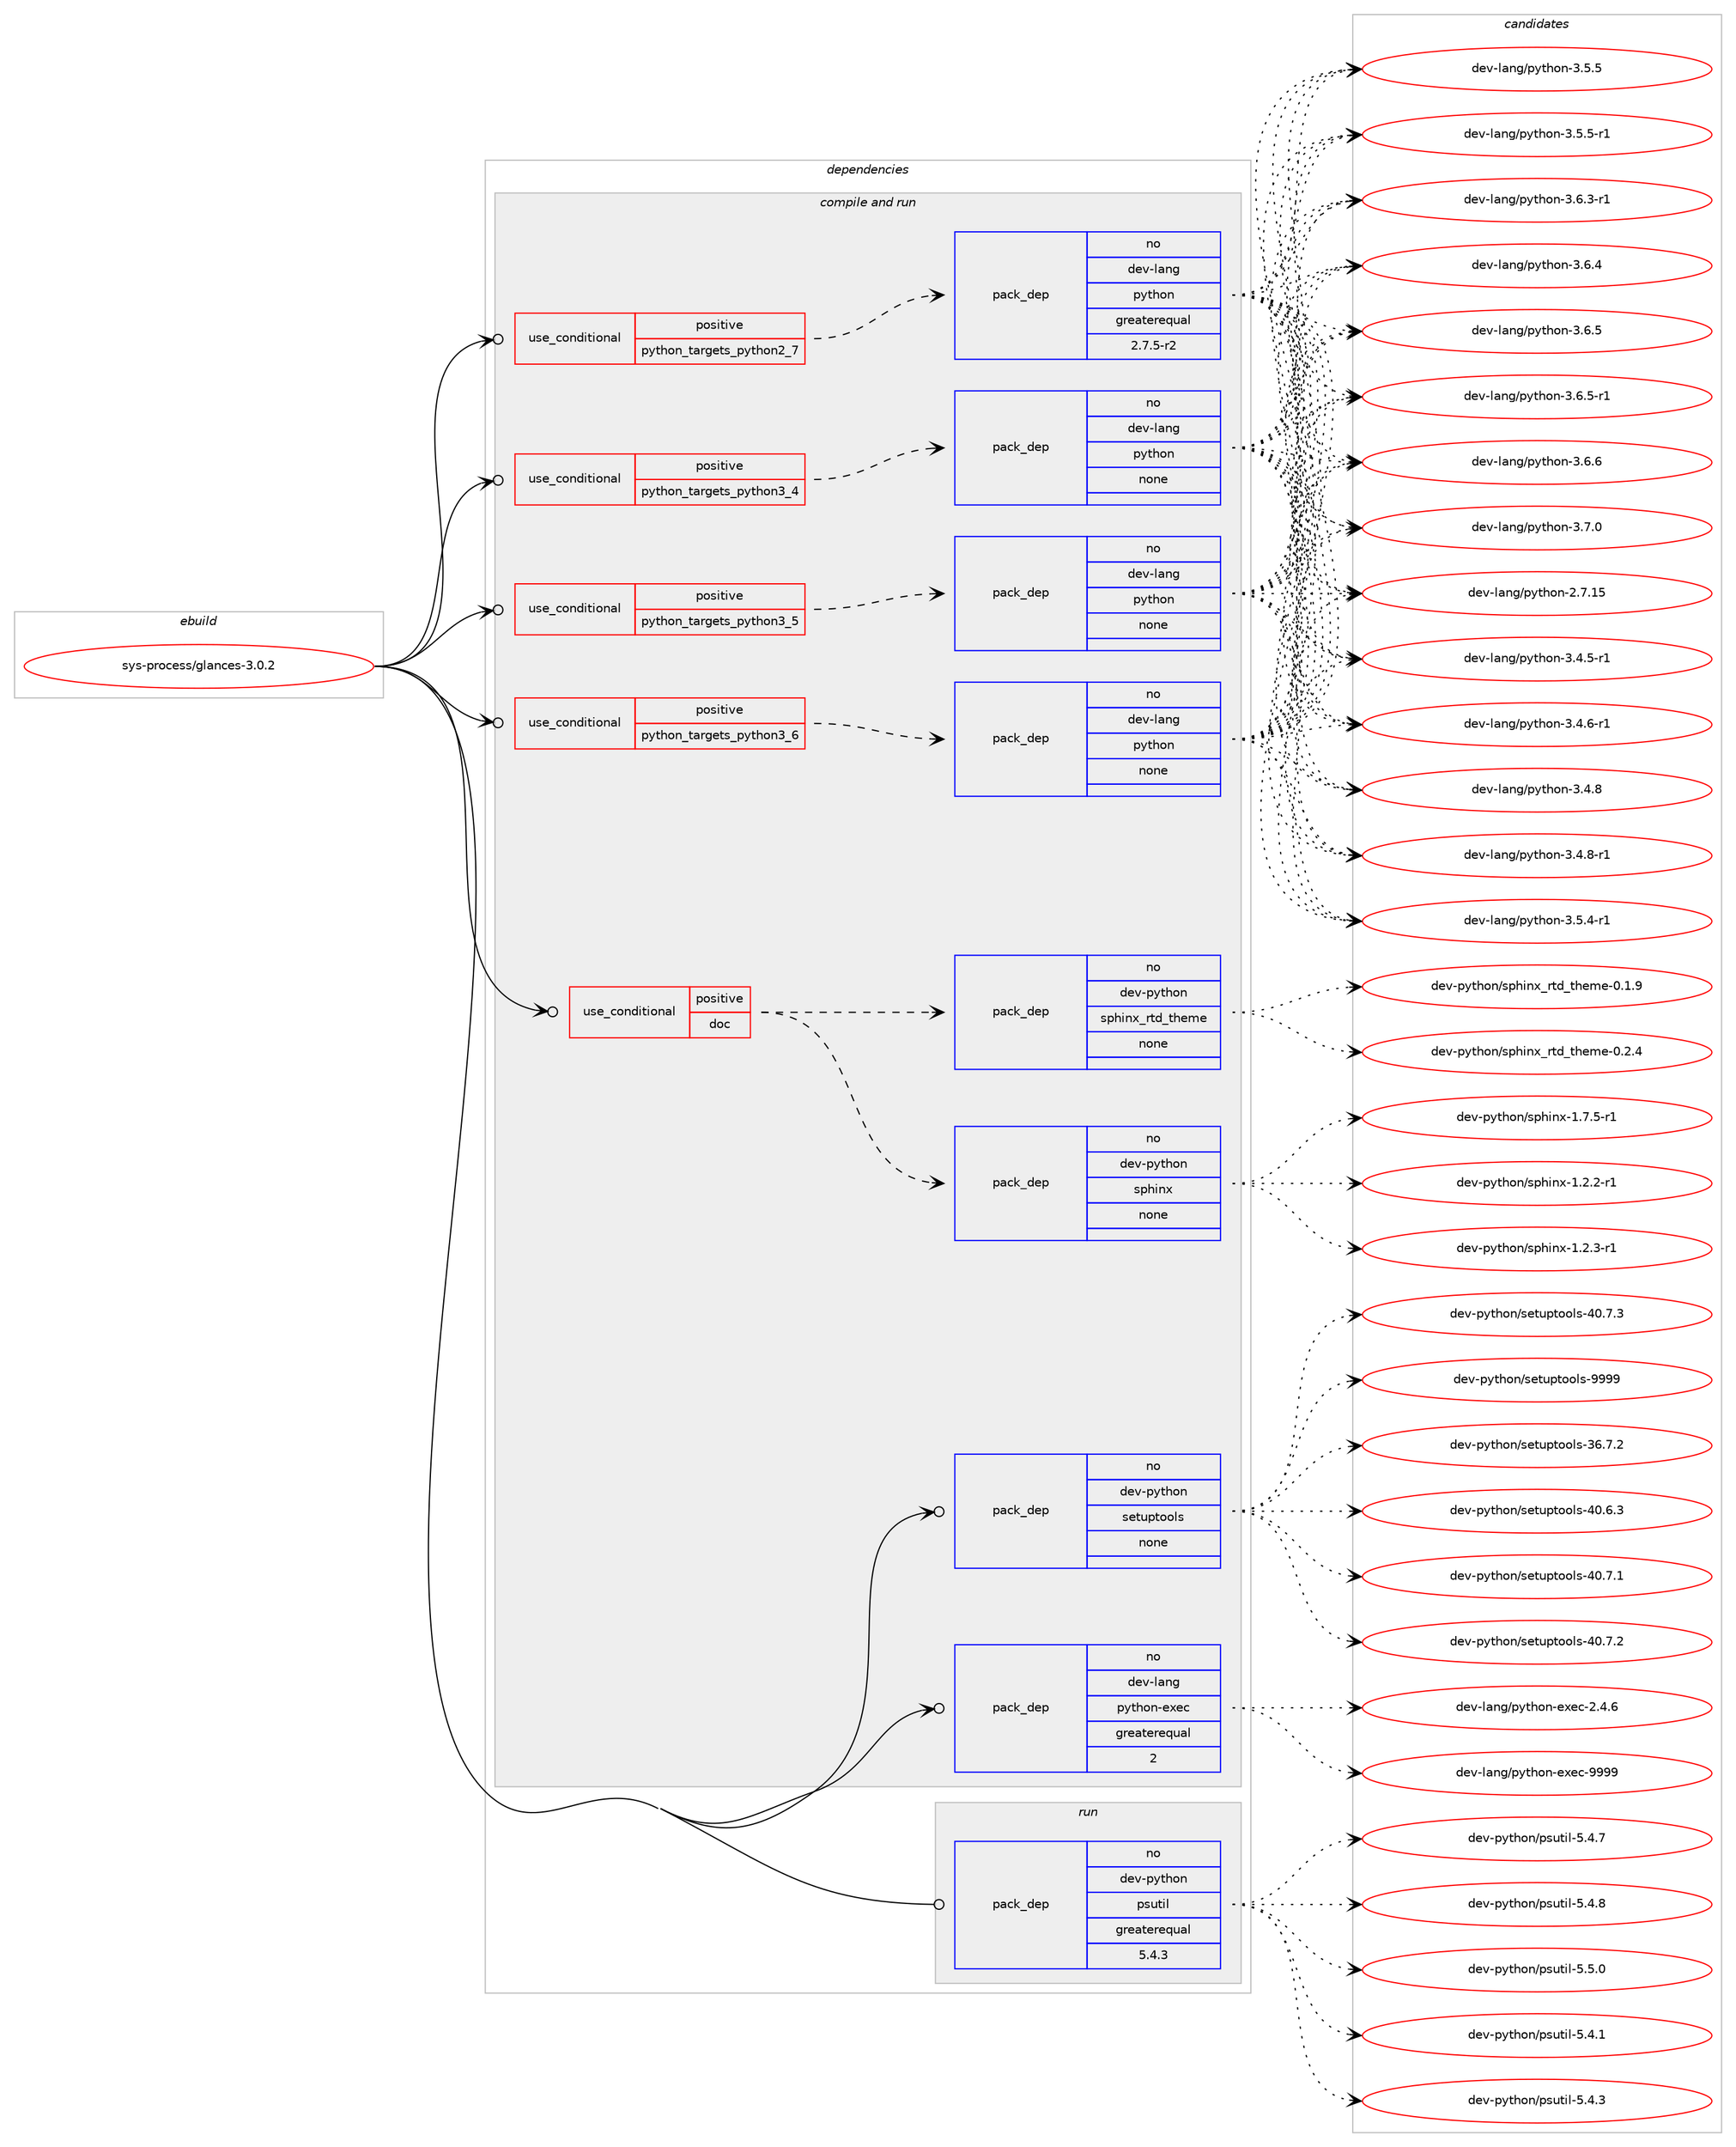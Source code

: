 digraph prolog {

# *************
# Graph options
# *************

newrank=true;
concentrate=true;
compound=true;
graph [rankdir=LR,fontname=Helvetica,fontsize=10,ranksep=1.5];#, ranksep=2.5, nodesep=0.2];
edge  [arrowhead=vee];
node  [fontname=Helvetica,fontsize=10];

# **********
# The ebuild
# **********

subgraph cluster_leftcol {
color=gray;
rank=same;
label=<<i>ebuild</i>>;
id [label="sys-process/glances-3.0.2", color=red, width=4, href="../sys-process/glances-3.0.2.svg"];
}

# ****************
# The dependencies
# ****************

subgraph cluster_midcol {
color=gray;
label=<<i>dependencies</i>>;
subgraph cluster_compile {
fillcolor="#eeeeee";
style=filled;
label=<<i>compile</i>>;
}
subgraph cluster_compileandrun {
fillcolor="#eeeeee";
style=filled;
label=<<i>compile and run</i>>;
subgraph cond1087 {
dependency6912 [label=<<TABLE BORDER="0" CELLBORDER="1" CELLSPACING="0" CELLPADDING="4"><TR><TD ROWSPAN="3" CELLPADDING="10">use_conditional</TD></TR><TR><TD>positive</TD></TR><TR><TD>doc</TD></TR></TABLE>>, shape=none, color=red];
subgraph pack5665 {
dependency6913 [label=<<TABLE BORDER="0" CELLBORDER="1" CELLSPACING="0" CELLPADDING="4" WIDTH="220"><TR><TD ROWSPAN="6" CELLPADDING="30">pack_dep</TD></TR><TR><TD WIDTH="110">no</TD></TR><TR><TD>dev-python</TD></TR><TR><TD>sphinx</TD></TR><TR><TD>none</TD></TR><TR><TD></TD></TR></TABLE>>, shape=none, color=blue];
}
dependency6912:e -> dependency6913:w [weight=20,style="dashed",arrowhead="vee"];
subgraph pack5666 {
dependency6914 [label=<<TABLE BORDER="0" CELLBORDER="1" CELLSPACING="0" CELLPADDING="4" WIDTH="220"><TR><TD ROWSPAN="6" CELLPADDING="30">pack_dep</TD></TR><TR><TD WIDTH="110">no</TD></TR><TR><TD>dev-python</TD></TR><TR><TD>sphinx_rtd_theme</TD></TR><TR><TD>none</TD></TR><TR><TD></TD></TR></TABLE>>, shape=none, color=blue];
}
dependency6912:e -> dependency6914:w [weight=20,style="dashed",arrowhead="vee"];
}
id:e -> dependency6912:w [weight=20,style="solid",arrowhead="odotvee"];
subgraph cond1088 {
dependency6915 [label=<<TABLE BORDER="0" CELLBORDER="1" CELLSPACING="0" CELLPADDING="4"><TR><TD ROWSPAN="3" CELLPADDING="10">use_conditional</TD></TR><TR><TD>positive</TD></TR><TR><TD>python_targets_python2_7</TD></TR></TABLE>>, shape=none, color=red];
subgraph pack5667 {
dependency6916 [label=<<TABLE BORDER="0" CELLBORDER="1" CELLSPACING="0" CELLPADDING="4" WIDTH="220"><TR><TD ROWSPAN="6" CELLPADDING="30">pack_dep</TD></TR><TR><TD WIDTH="110">no</TD></TR><TR><TD>dev-lang</TD></TR><TR><TD>python</TD></TR><TR><TD>greaterequal</TD></TR><TR><TD>2.7.5-r2</TD></TR></TABLE>>, shape=none, color=blue];
}
dependency6915:e -> dependency6916:w [weight=20,style="dashed",arrowhead="vee"];
}
id:e -> dependency6915:w [weight=20,style="solid",arrowhead="odotvee"];
subgraph cond1089 {
dependency6917 [label=<<TABLE BORDER="0" CELLBORDER="1" CELLSPACING="0" CELLPADDING="4"><TR><TD ROWSPAN="3" CELLPADDING="10">use_conditional</TD></TR><TR><TD>positive</TD></TR><TR><TD>python_targets_python3_4</TD></TR></TABLE>>, shape=none, color=red];
subgraph pack5668 {
dependency6918 [label=<<TABLE BORDER="0" CELLBORDER="1" CELLSPACING="0" CELLPADDING="4" WIDTH="220"><TR><TD ROWSPAN="6" CELLPADDING="30">pack_dep</TD></TR><TR><TD WIDTH="110">no</TD></TR><TR><TD>dev-lang</TD></TR><TR><TD>python</TD></TR><TR><TD>none</TD></TR><TR><TD></TD></TR></TABLE>>, shape=none, color=blue];
}
dependency6917:e -> dependency6918:w [weight=20,style="dashed",arrowhead="vee"];
}
id:e -> dependency6917:w [weight=20,style="solid",arrowhead="odotvee"];
subgraph cond1090 {
dependency6919 [label=<<TABLE BORDER="0" CELLBORDER="1" CELLSPACING="0" CELLPADDING="4"><TR><TD ROWSPAN="3" CELLPADDING="10">use_conditional</TD></TR><TR><TD>positive</TD></TR><TR><TD>python_targets_python3_5</TD></TR></TABLE>>, shape=none, color=red];
subgraph pack5669 {
dependency6920 [label=<<TABLE BORDER="0" CELLBORDER="1" CELLSPACING="0" CELLPADDING="4" WIDTH="220"><TR><TD ROWSPAN="6" CELLPADDING="30">pack_dep</TD></TR><TR><TD WIDTH="110">no</TD></TR><TR><TD>dev-lang</TD></TR><TR><TD>python</TD></TR><TR><TD>none</TD></TR><TR><TD></TD></TR></TABLE>>, shape=none, color=blue];
}
dependency6919:e -> dependency6920:w [weight=20,style="dashed",arrowhead="vee"];
}
id:e -> dependency6919:w [weight=20,style="solid",arrowhead="odotvee"];
subgraph cond1091 {
dependency6921 [label=<<TABLE BORDER="0" CELLBORDER="1" CELLSPACING="0" CELLPADDING="4"><TR><TD ROWSPAN="3" CELLPADDING="10">use_conditional</TD></TR><TR><TD>positive</TD></TR><TR><TD>python_targets_python3_6</TD></TR></TABLE>>, shape=none, color=red];
subgraph pack5670 {
dependency6922 [label=<<TABLE BORDER="0" CELLBORDER="1" CELLSPACING="0" CELLPADDING="4" WIDTH="220"><TR><TD ROWSPAN="6" CELLPADDING="30">pack_dep</TD></TR><TR><TD WIDTH="110">no</TD></TR><TR><TD>dev-lang</TD></TR><TR><TD>python</TD></TR><TR><TD>none</TD></TR><TR><TD></TD></TR></TABLE>>, shape=none, color=blue];
}
dependency6921:e -> dependency6922:w [weight=20,style="dashed",arrowhead="vee"];
}
id:e -> dependency6921:w [weight=20,style="solid",arrowhead="odotvee"];
subgraph pack5671 {
dependency6923 [label=<<TABLE BORDER="0" CELLBORDER="1" CELLSPACING="0" CELLPADDING="4" WIDTH="220"><TR><TD ROWSPAN="6" CELLPADDING="30">pack_dep</TD></TR><TR><TD WIDTH="110">no</TD></TR><TR><TD>dev-lang</TD></TR><TR><TD>python-exec</TD></TR><TR><TD>greaterequal</TD></TR><TR><TD>2</TD></TR></TABLE>>, shape=none, color=blue];
}
id:e -> dependency6923:w [weight=20,style="solid",arrowhead="odotvee"];
subgraph pack5672 {
dependency6924 [label=<<TABLE BORDER="0" CELLBORDER="1" CELLSPACING="0" CELLPADDING="4" WIDTH="220"><TR><TD ROWSPAN="6" CELLPADDING="30">pack_dep</TD></TR><TR><TD WIDTH="110">no</TD></TR><TR><TD>dev-python</TD></TR><TR><TD>setuptools</TD></TR><TR><TD>none</TD></TR><TR><TD></TD></TR></TABLE>>, shape=none, color=blue];
}
id:e -> dependency6924:w [weight=20,style="solid",arrowhead="odotvee"];
}
subgraph cluster_run {
fillcolor="#eeeeee";
style=filled;
label=<<i>run</i>>;
subgraph pack5673 {
dependency6925 [label=<<TABLE BORDER="0" CELLBORDER="1" CELLSPACING="0" CELLPADDING="4" WIDTH="220"><TR><TD ROWSPAN="6" CELLPADDING="30">pack_dep</TD></TR><TR><TD WIDTH="110">no</TD></TR><TR><TD>dev-python</TD></TR><TR><TD>psutil</TD></TR><TR><TD>greaterequal</TD></TR><TR><TD>5.4.3</TD></TR></TABLE>>, shape=none, color=blue];
}
id:e -> dependency6925:w [weight=20,style="solid",arrowhead="odot"];
}
}

# **************
# The candidates
# **************

subgraph cluster_choices {
rank=same;
color=gray;
label=<<i>candidates</i>>;

subgraph choice5665 {
color=black;
nodesep=1;
choice10010111845112121116104111110471151121041051101204549465046504511449 [label="dev-python/sphinx-1.2.2-r1", color=red, width=4,href="../dev-python/sphinx-1.2.2-r1.svg"];
choice10010111845112121116104111110471151121041051101204549465046514511449 [label="dev-python/sphinx-1.2.3-r1", color=red, width=4,href="../dev-python/sphinx-1.2.3-r1.svg"];
choice10010111845112121116104111110471151121041051101204549465546534511449 [label="dev-python/sphinx-1.7.5-r1", color=red, width=4,href="../dev-python/sphinx-1.7.5-r1.svg"];
dependency6913:e -> choice10010111845112121116104111110471151121041051101204549465046504511449:w [style=dotted,weight="100"];
dependency6913:e -> choice10010111845112121116104111110471151121041051101204549465046514511449:w [style=dotted,weight="100"];
dependency6913:e -> choice10010111845112121116104111110471151121041051101204549465546534511449:w [style=dotted,weight="100"];
}
subgraph choice5666 {
color=black;
nodesep=1;
choice10010111845112121116104111110471151121041051101209511411610095116104101109101454846494657 [label="dev-python/sphinx_rtd_theme-0.1.9", color=red, width=4,href="../dev-python/sphinx_rtd_theme-0.1.9.svg"];
choice10010111845112121116104111110471151121041051101209511411610095116104101109101454846504652 [label="dev-python/sphinx_rtd_theme-0.2.4", color=red, width=4,href="../dev-python/sphinx_rtd_theme-0.2.4.svg"];
dependency6914:e -> choice10010111845112121116104111110471151121041051101209511411610095116104101109101454846494657:w [style=dotted,weight="100"];
dependency6914:e -> choice10010111845112121116104111110471151121041051101209511411610095116104101109101454846504652:w [style=dotted,weight="100"];
}
subgraph choice5667 {
color=black;
nodesep=1;
choice10010111845108971101034711212111610411111045504655464953 [label="dev-lang/python-2.7.15", color=red, width=4,href="../dev-lang/python-2.7.15.svg"];
choice1001011184510897110103471121211161041111104551465246534511449 [label="dev-lang/python-3.4.5-r1", color=red, width=4,href="../dev-lang/python-3.4.5-r1.svg"];
choice1001011184510897110103471121211161041111104551465246544511449 [label="dev-lang/python-3.4.6-r1", color=red, width=4,href="../dev-lang/python-3.4.6-r1.svg"];
choice100101118451089711010347112121116104111110455146524656 [label="dev-lang/python-3.4.8", color=red, width=4,href="../dev-lang/python-3.4.8.svg"];
choice1001011184510897110103471121211161041111104551465246564511449 [label="dev-lang/python-3.4.8-r1", color=red, width=4,href="../dev-lang/python-3.4.8-r1.svg"];
choice1001011184510897110103471121211161041111104551465346524511449 [label="dev-lang/python-3.5.4-r1", color=red, width=4,href="../dev-lang/python-3.5.4-r1.svg"];
choice100101118451089711010347112121116104111110455146534653 [label="dev-lang/python-3.5.5", color=red, width=4,href="../dev-lang/python-3.5.5.svg"];
choice1001011184510897110103471121211161041111104551465346534511449 [label="dev-lang/python-3.5.5-r1", color=red, width=4,href="../dev-lang/python-3.5.5-r1.svg"];
choice1001011184510897110103471121211161041111104551465446514511449 [label="dev-lang/python-3.6.3-r1", color=red, width=4,href="../dev-lang/python-3.6.3-r1.svg"];
choice100101118451089711010347112121116104111110455146544652 [label="dev-lang/python-3.6.4", color=red, width=4,href="../dev-lang/python-3.6.4.svg"];
choice100101118451089711010347112121116104111110455146544653 [label="dev-lang/python-3.6.5", color=red, width=4,href="../dev-lang/python-3.6.5.svg"];
choice1001011184510897110103471121211161041111104551465446534511449 [label="dev-lang/python-3.6.5-r1", color=red, width=4,href="../dev-lang/python-3.6.5-r1.svg"];
choice100101118451089711010347112121116104111110455146544654 [label="dev-lang/python-3.6.6", color=red, width=4,href="../dev-lang/python-3.6.6.svg"];
choice100101118451089711010347112121116104111110455146554648 [label="dev-lang/python-3.7.0", color=red, width=4,href="../dev-lang/python-3.7.0.svg"];
dependency6916:e -> choice10010111845108971101034711212111610411111045504655464953:w [style=dotted,weight="100"];
dependency6916:e -> choice1001011184510897110103471121211161041111104551465246534511449:w [style=dotted,weight="100"];
dependency6916:e -> choice1001011184510897110103471121211161041111104551465246544511449:w [style=dotted,weight="100"];
dependency6916:e -> choice100101118451089711010347112121116104111110455146524656:w [style=dotted,weight="100"];
dependency6916:e -> choice1001011184510897110103471121211161041111104551465246564511449:w [style=dotted,weight="100"];
dependency6916:e -> choice1001011184510897110103471121211161041111104551465346524511449:w [style=dotted,weight="100"];
dependency6916:e -> choice100101118451089711010347112121116104111110455146534653:w [style=dotted,weight="100"];
dependency6916:e -> choice1001011184510897110103471121211161041111104551465346534511449:w [style=dotted,weight="100"];
dependency6916:e -> choice1001011184510897110103471121211161041111104551465446514511449:w [style=dotted,weight="100"];
dependency6916:e -> choice100101118451089711010347112121116104111110455146544652:w [style=dotted,weight="100"];
dependency6916:e -> choice100101118451089711010347112121116104111110455146544653:w [style=dotted,weight="100"];
dependency6916:e -> choice1001011184510897110103471121211161041111104551465446534511449:w [style=dotted,weight="100"];
dependency6916:e -> choice100101118451089711010347112121116104111110455146544654:w [style=dotted,weight="100"];
dependency6916:e -> choice100101118451089711010347112121116104111110455146554648:w [style=dotted,weight="100"];
}
subgraph choice5668 {
color=black;
nodesep=1;
choice10010111845108971101034711212111610411111045504655464953 [label="dev-lang/python-2.7.15", color=red, width=4,href="../dev-lang/python-2.7.15.svg"];
choice1001011184510897110103471121211161041111104551465246534511449 [label="dev-lang/python-3.4.5-r1", color=red, width=4,href="../dev-lang/python-3.4.5-r1.svg"];
choice1001011184510897110103471121211161041111104551465246544511449 [label="dev-lang/python-3.4.6-r1", color=red, width=4,href="../dev-lang/python-3.4.6-r1.svg"];
choice100101118451089711010347112121116104111110455146524656 [label="dev-lang/python-3.4.8", color=red, width=4,href="../dev-lang/python-3.4.8.svg"];
choice1001011184510897110103471121211161041111104551465246564511449 [label="dev-lang/python-3.4.8-r1", color=red, width=4,href="../dev-lang/python-3.4.8-r1.svg"];
choice1001011184510897110103471121211161041111104551465346524511449 [label="dev-lang/python-3.5.4-r1", color=red, width=4,href="../dev-lang/python-3.5.4-r1.svg"];
choice100101118451089711010347112121116104111110455146534653 [label="dev-lang/python-3.5.5", color=red, width=4,href="../dev-lang/python-3.5.5.svg"];
choice1001011184510897110103471121211161041111104551465346534511449 [label="dev-lang/python-3.5.5-r1", color=red, width=4,href="../dev-lang/python-3.5.5-r1.svg"];
choice1001011184510897110103471121211161041111104551465446514511449 [label="dev-lang/python-3.6.3-r1", color=red, width=4,href="../dev-lang/python-3.6.3-r1.svg"];
choice100101118451089711010347112121116104111110455146544652 [label="dev-lang/python-3.6.4", color=red, width=4,href="../dev-lang/python-3.6.4.svg"];
choice100101118451089711010347112121116104111110455146544653 [label="dev-lang/python-3.6.5", color=red, width=4,href="../dev-lang/python-3.6.5.svg"];
choice1001011184510897110103471121211161041111104551465446534511449 [label="dev-lang/python-3.6.5-r1", color=red, width=4,href="../dev-lang/python-3.6.5-r1.svg"];
choice100101118451089711010347112121116104111110455146544654 [label="dev-lang/python-3.6.6", color=red, width=4,href="../dev-lang/python-3.6.6.svg"];
choice100101118451089711010347112121116104111110455146554648 [label="dev-lang/python-3.7.0", color=red, width=4,href="../dev-lang/python-3.7.0.svg"];
dependency6918:e -> choice10010111845108971101034711212111610411111045504655464953:w [style=dotted,weight="100"];
dependency6918:e -> choice1001011184510897110103471121211161041111104551465246534511449:w [style=dotted,weight="100"];
dependency6918:e -> choice1001011184510897110103471121211161041111104551465246544511449:w [style=dotted,weight="100"];
dependency6918:e -> choice100101118451089711010347112121116104111110455146524656:w [style=dotted,weight="100"];
dependency6918:e -> choice1001011184510897110103471121211161041111104551465246564511449:w [style=dotted,weight="100"];
dependency6918:e -> choice1001011184510897110103471121211161041111104551465346524511449:w [style=dotted,weight="100"];
dependency6918:e -> choice100101118451089711010347112121116104111110455146534653:w [style=dotted,weight="100"];
dependency6918:e -> choice1001011184510897110103471121211161041111104551465346534511449:w [style=dotted,weight="100"];
dependency6918:e -> choice1001011184510897110103471121211161041111104551465446514511449:w [style=dotted,weight="100"];
dependency6918:e -> choice100101118451089711010347112121116104111110455146544652:w [style=dotted,weight="100"];
dependency6918:e -> choice100101118451089711010347112121116104111110455146544653:w [style=dotted,weight="100"];
dependency6918:e -> choice1001011184510897110103471121211161041111104551465446534511449:w [style=dotted,weight="100"];
dependency6918:e -> choice100101118451089711010347112121116104111110455146544654:w [style=dotted,weight="100"];
dependency6918:e -> choice100101118451089711010347112121116104111110455146554648:w [style=dotted,weight="100"];
}
subgraph choice5669 {
color=black;
nodesep=1;
choice10010111845108971101034711212111610411111045504655464953 [label="dev-lang/python-2.7.15", color=red, width=4,href="../dev-lang/python-2.7.15.svg"];
choice1001011184510897110103471121211161041111104551465246534511449 [label="dev-lang/python-3.4.5-r1", color=red, width=4,href="../dev-lang/python-3.4.5-r1.svg"];
choice1001011184510897110103471121211161041111104551465246544511449 [label="dev-lang/python-3.4.6-r1", color=red, width=4,href="../dev-lang/python-3.4.6-r1.svg"];
choice100101118451089711010347112121116104111110455146524656 [label="dev-lang/python-3.4.8", color=red, width=4,href="../dev-lang/python-3.4.8.svg"];
choice1001011184510897110103471121211161041111104551465246564511449 [label="dev-lang/python-3.4.8-r1", color=red, width=4,href="../dev-lang/python-3.4.8-r1.svg"];
choice1001011184510897110103471121211161041111104551465346524511449 [label="dev-lang/python-3.5.4-r1", color=red, width=4,href="../dev-lang/python-3.5.4-r1.svg"];
choice100101118451089711010347112121116104111110455146534653 [label="dev-lang/python-3.5.5", color=red, width=4,href="../dev-lang/python-3.5.5.svg"];
choice1001011184510897110103471121211161041111104551465346534511449 [label="dev-lang/python-3.5.5-r1", color=red, width=4,href="../dev-lang/python-3.5.5-r1.svg"];
choice1001011184510897110103471121211161041111104551465446514511449 [label="dev-lang/python-3.6.3-r1", color=red, width=4,href="../dev-lang/python-3.6.3-r1.svg"];
choice100101118451089711010347112121116104111110455146544652 [label="dev-lang/python-3.6.4", color=red, width=4,href="../dev-lang/python-3.6.4.svg"];
choice100101118451089711010347112121116104111110455146544653 [label="dev-lang/python-3.6.5", color=red, width=4,href="../dev-lang/python-3.6.5.svg"];
choice1001011184510897110103471121211161041111104551465446534511449 [label="dev-lang/python-3.6.5-r1", color=red, width=4,href="../dev-lang/python-3.6.5-r1.svg"];
choice100101118451089711010347112121116104111110455146544654 [label="dev-lang/python-3.6.6", color=red, width=4,href="../dev-lang/python-3.6.6.svg"];
choice100101118451089711010347112121116104111110455146554648 [label="dev-lang/python-3.7.0", color=red, width=4,href="../dev-lang/python-3.7.0.svg"];
dependency6920:e -> choice10010111845108971101034711212111610411111045504655464953:w [style=dotted,weight="100"];
dependency6920:e -> choice1001011184510897110103471121211161041111104551465246534511449:w [style=dotted,weight="100"];
dependency6920:e -> choice1001011184510897110103471121211161041111104551465246544511449:w [style=dotted,weight="100"];
dependency6920:e -> choice100101118451089711010347112121116104111110455146524656:w [style=dotted,weight="100"];
dependency6920:e -> choice1001011184510897110103471121211161041111104551465246564511449:w [style=dotted,weight="100"];
dependency6920:e -> choice1001011184510897110103471121211161041111104551465346524511449:w [style=dotted,weight="100"];
dependency6920:e -> choice100101118451089711010347112121116104111110455146534653:w [style=dotted,weight="100"];
dependency6920:e -> choice1001011184510897110103471121211161041111104551465346534511449:w [style=dotted,weight="100"];
dependency6920:e -> choice1001011184510897110103471121211161041111104551465446514511449:w [style=dotted,weight="100"];
dependency6920:e -> choice100101118451089711010347112121116104111110455146544652:w [style=dotted,weight="100"];
dependency6920:e -> choice100101118451089711010347112121116104111110455146544653:w [style=dotted,weight="100"];
dependency6920:e -> choice1001011184510897110103471121211161041111104551465446534511449:w [style=dotted,weight="100"];
dependency6920:e -> choice100101118451089711010347112121116104111110455146544654:w [style=dotted,weight="100"];
dependency6920:e -> choice100101118451089711010347112121116104111110455146554648:w [style=dotted,weight="100"];
}
subgraph choice5670 {
color=black;
nodesep=1;
choice10010111845108971101034711212111610411111045504655464953 [label="dev-lang/python-2.7.15", color=red, width=4,href="../dev-lang/python-2.7.15.svg"];
choice1001011184510897110103471121211161041111104551465246534511449 [label="dev-lang/python-3.4.5-r1", color=red, width=4,href="../dev-lang/python-3.4.5-r1.svg"];
choice1001011184510897110103471121211161041111104551465246544511449 [label="dev-lang/python-3.4.6-r1", color=red, width=4,href="../dev-lang/python-3.4.6-r1.svg"];
choice100101118451089711010347112121116104111110455146524656 [label="dev-lang/python-3.4.8", color=red, width=4,href="../dev-lang/python-3.4.8.svg"];
choice1001011184510897110103471121211161041111104551465246564511449 [label="dev-lang/python-3.4.8-r1", color=red, width=4,href="../dev-lang/python-3.4.8-r1.svg"];
choice1001011184510897110103471121211161041111104551465346524511449 [label="dev-lang/python-3.5.4-r1", color=red, width=4,href="../dev-lang/python-3.5.4-r1.svg"];
choice100101118451089711010347112121116104111110455146534653 [label="dev-lang/python-3.5.5", color=red, width=4,href="../dev-lang/python-3.5.5.svg"];
choice1001011184510897110103471121211161041111104551465346534511449 [label="dev-lang/python-3.5.5-r1", color=red, width=4,href="../dev-lang/python-3.5.5-r1.svg"];
choice1001011184510897110103471121211161041111104551465446514511449 [label="dev-lang/python-3.6.3-r1", color=red, width=4,href="../dev-lang/python-3.6.3-r1.svg"];
choice100101118451089711010347112121116104111110455146544652 [label="dev-lang/python-3.6.4", color=red, width=4,href="../dev-lang/python-3.6.4.svg"];
choice100101118451089711010347112121116104111110455146544653 [label="dev-lang/python-3.6.5", color=red, width=4,href="../dev-lang/python-3.6.5.svg"];
choice1001011184510897110103471121211161041111104551465446534511449 [label="dev-lang/python-3.6.5-r1", color=red, width=4,href="../dev-lang/python-3.6.5-r1.svg"];
choice100101118451089711010347112121116104111110455146544654 [label="dev-lang/python-3.6.6", color=red, width=4,href="../dev-lang/python-3.6.6.svg"];
choice100101118451089711010347112121116104111110455146554648 [label="dev-lang/python-3.7.0", color=red, width=4,href="../dev-lang/python-3.7.0.svg"];
dependency6922:e -> choice10010111845108971101034711212111610411111045504655464953:w [style=dotted,weight="100"];
dependency6922:e -> choice1001011184510897110103471121211161041111104551465246534511449:w [style=dotted,weight="100"];
dependency6922:e -> choice1001011184510897110103471121211161041111104551465246544511449:w [style=dotted,weight="100"];
dependency6922:e -> choice100101118451089711010347112121116104111110455146524656:w [style=dotted,weight="100"];
dependency6922:e -> choice1001011184510897110103471121211161041111104551465246564511449:w [style=dotted,weight="100"];
dependency6922:e -> choice1001011184510897110103471121211161041111104551465346524511449:w [style=dotted,weight="100"];
dependency6922:e -> choice100101118451089711010347112121116104111110455146534653:w [style=dotted,weight="100"];
dependency6922:e -> choice1001011184510897110103471121211161041111104551465346534511449:w [style=dotted,weight="100"];
dependency6922:e -> choice1001011184510897110103471121211161041111104551465446514511449:w [style=dotted,weight="100"];
dependency6922:e -> choice100101118451089711010347112121116104111110455146544652:w [style=dotted,weight="100"];
dependency6922:e -> choice100101118451089711010347112121116104111110455146544653:w [style=dotted,weight="100"];
dependency6922:e -> choice1001011184510897110103471121211161041111104551465446534511449:w [style=dotted,weight="100"];
dependency6922:e -> choice100101118451089711010347112121116104111110455146544654:w [style=dotted,weight="100"];
dependency6922:e -> choice100101118451089711010347112121116104111110455146554648:w [style=dotted,weight="100"];
}
subgraph choice5671 {
color=black;
nodesep=1;
choice1001011184510897110103471121211161041111104510112010199455046524654 [label="dev-lang/python-exec-2.4.6", color=red, width=4,href="../dev-lang/python-exec-2.4.6.svg"];
choice10010111845108971101034711212111610411111045101120101994557575757 [label="dev-lang/python-exec-9999", color=red, width=4,href="../dev-lang/python-exec-9999.svg"];
dependency6923:e -> choice1001011184510897110103471121211161041111104510112010199455046524654:w [style=dotted,weight="100"];
dependency6923:e -> choice10010111845108971101034711212111610411111045101120101994557575757:w [style=dotted,weight="100"];
}
subgraph choice5672 {
color=black;
nodesep=1;
choice100101118451121211161041111104711510111611711211611111110811545515446554650 [label="dev-python/setuptools-36.7.2", color=red, width=4,href="../dev-python/setuptools-36.7.2.svg"];
choice100101118451121211161041111104711510111611711211611111110811545524846544651 [label="dev-python/setuptools-40.6.3", color=red, width=4,href="../dev-python/setuptools-40.6.3.svg"];
choice100101118451121211161041111104711510111611711211611111110811545524846554649 [label="dev-python/setuptools-40.7.1", color=red, width=4,href="../dev-python/setuptools-40.7.1.svg"];
choice100101118451121211161041111104711510111611711211611111110811545524846554650 [label="dev-python/setuptools-40.7.2", color=red, width=4,href="../dev-python/setuptools-40.7.2.svg"];
choice100101118451121211161041111104711510111611711211611111110811545524846554651 [label="dev-python/setuptools-40.7.3", color=red, width=4,href="../dev-python/setuptools-40.7.3.svg"];
choice10010111845112121116104111110471151011161171121161111111081154557575757 [label="dev-python/setuptools-9999", color=red, width=4,href="../dev-python/setuptools-9999.svg"];
dependency6924:e -> choice100101118451121211161041111104711510111611711211611111110811545515446554650:w [style=dotted,weight="100"];
dependency6924:e -> choice100101118451121211161041111104711510111611711211611111110811545524846544651:w [style=dotted,weight="100"];
dependency6924:e -> choice100101118451121211161041111104711510111611711211611111110811545524846554649:w [style=dotted,weight="100"];
dependency6924:e -> choice100101118451121211161041111104711510111611711211611111110811545524846554650:w [style=dotted,weight="100"];
dependency6924:e -> choice100101118451121211161041111104711510111611711211611111110811545524846554651:w [style=dotted,weight="100"];
dependency6924:e -> choice10010111845112121116104111110471151011161171121161111111081154557575757:w [style=dotted,weight="100"];
}
subgraph choice5673 {
color=black;
nodesep=1;
choice1001011184511212111610411111047112115117116105108455346524649 [label="dev-python/psutil-5.4.1", color=red, width=4,href="../dev-python/psutil-5.4.1.svg"];
choice1001011184511212111610411111047112115117116105108455346524651 [label="dev-python/psutil-5.4.3", color=red, width=4,href="../dev-python/psutil-5.4.3.svg"];
choice1001011184511212111610411111047112115117116105108455346524655 [label="dev-python/psutil-5.4.7", color=red, width=4,href="../dev-python/psutil-5.4.7.svg"];
choice1001011184511212111610411111047112115117116105108455346524656 [label="dev-python/psutil-5.4.8", color=red, width=4,href="../dev-python/psutil-5.4.8.svg"];
choice1001011184511212111610411111047112115117116105108455346534648 [label="dev-python/psutil-5.5.0", color=red, width=4,href="../dev-python/psutil-5.5.0.svg"];
dependency6925:e -> choice1001011184511212111610411111047112115117116105108455346524649:w [style=dotted,weight="100"];
dependency6925:e -> choice1001011184511212111610411111047112115117116105108455346524651:w [style=dotted,weight="100"];
dependency6925:e -> choice1001011184511212111610411111047112115117116105108455346524655:w [style=dotted,weight="100"];
dependency6925:e -> choice1001011184511212111610411111047112115117116105108455346524656:w [style=dotted,weight="100"];
dependency6925:e -> choice1001011184511212111610411111047112115117116105108455346534648:w [style=dotted,weight="100"];
}
}

}
